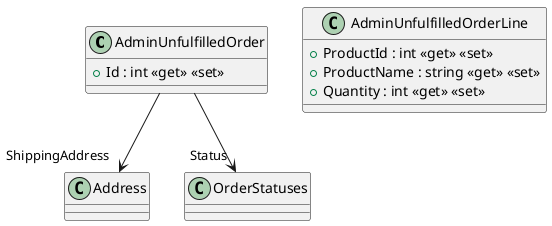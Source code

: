 @startuml
class AdminUnfulfilledOrder {
    + Id : int <<get>> <<set>>
}
class AdminUnfulfilledOrderLine {
    + ProductId : int <<get>> <<set>>
    + ProductName : string <<get>> <<set>>
    + Quantity : int <<get>> <<set>>
}
AdminUnfulfilledOrder --> "ShippingAddress" Address
AdminUnfulfilledOrder --> "Status" OrderStatuses
@enduml
